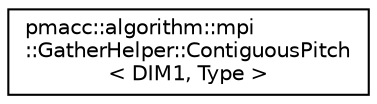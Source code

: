 digraph "Graphical Class Hierarchy"
{
 // LATEX_PDF_SIZE
  edge [fontname="Helvetica",fontsize="10",labelfontname="Helvetica",labelfontsize="10"];
  node [fontname="Helvetica",fontsize="10",shape=record];
  rankdir="LR";
  Node0 [label="pmacc::algorithm::mpi\l::GatherHelper::ContiguousPitch\l\< DIM1, Type \>",height=0.2,width=0.4,color="black", fillcolor="white", style="filled",URL="$structpmacc_1_1algorithm_1_1mpi_1_1_gather_helper_1_1_contiguous_pitch_3_01_d_i_m1_00_01_type_01_4.html",tooltip=" "];
}
